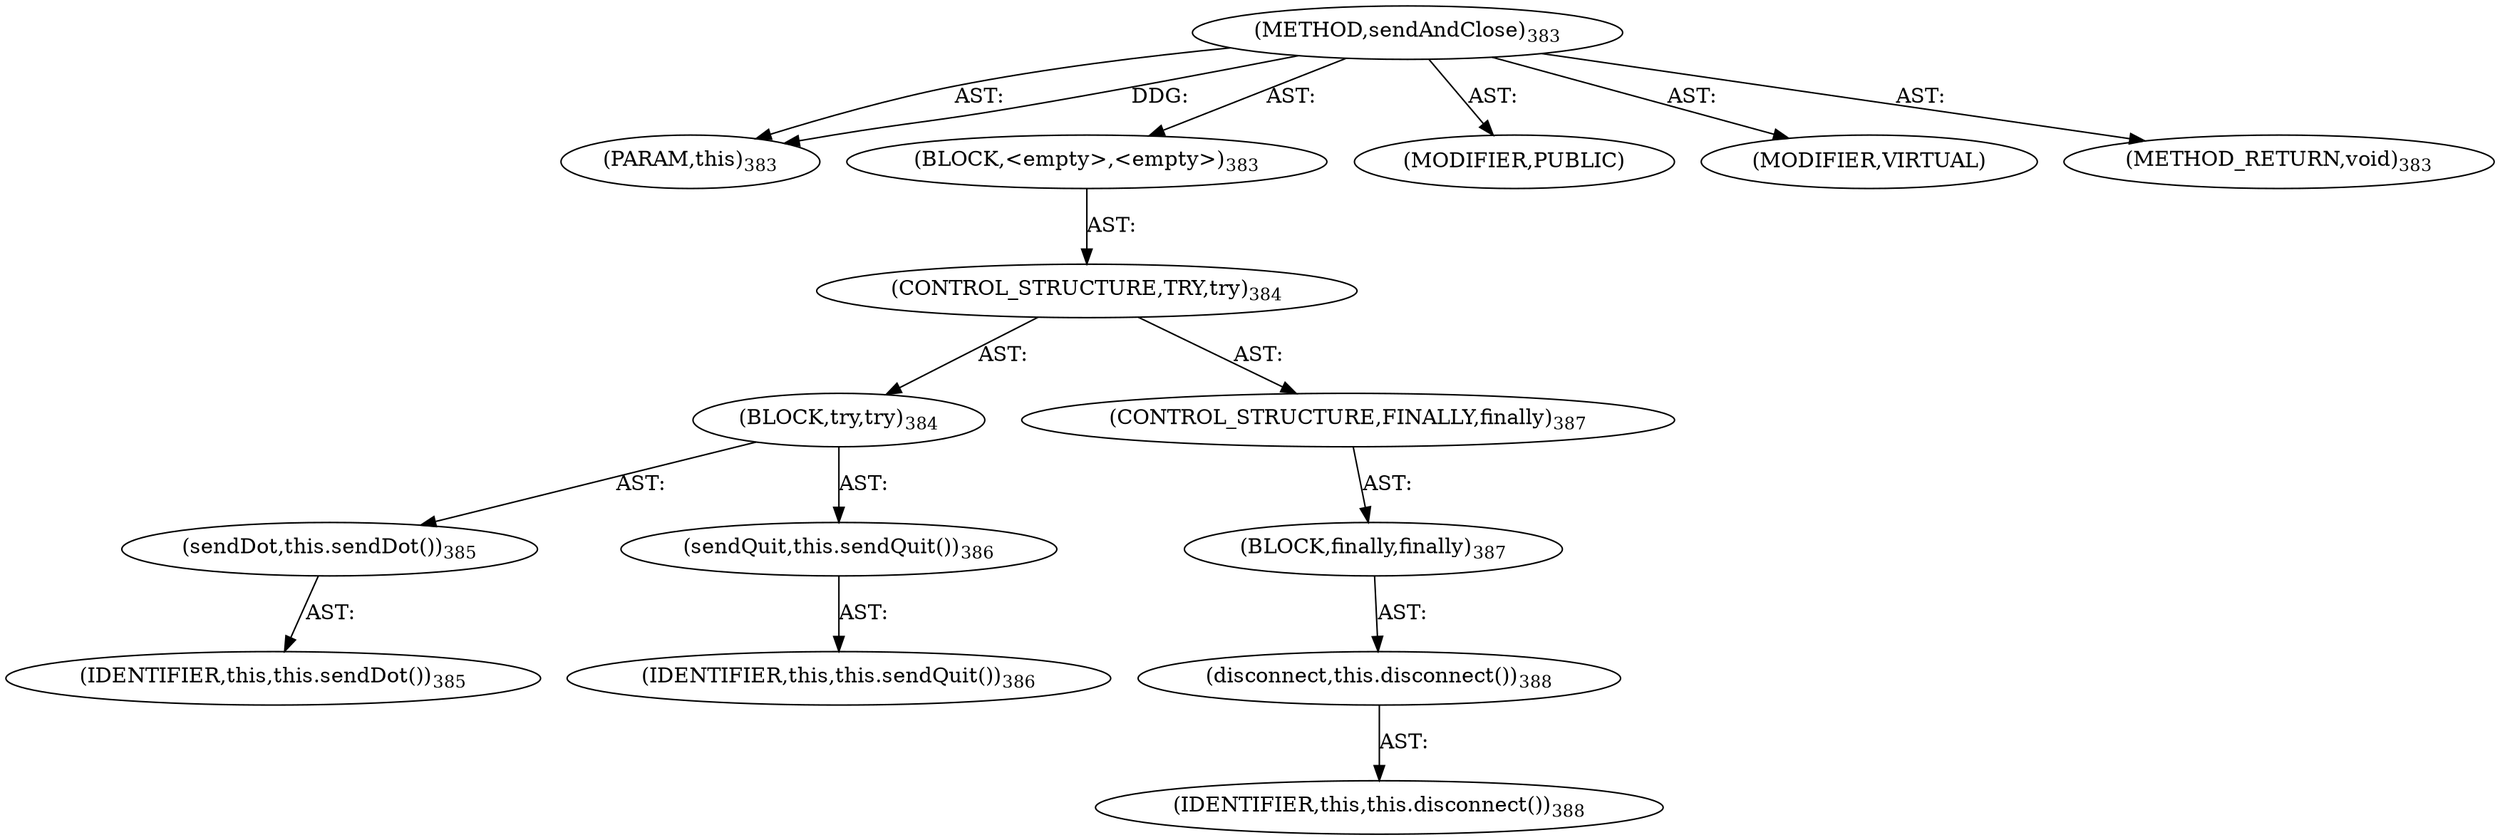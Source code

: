 digraph "sendAndClose" {  
"111669149714" [label = <(METHOD,sendAndClose)<SUB>383</SUB>> ]
"115964117004" [label = <(PARAM,this)<SUB>383</SUB>> ]
"25769803800" [label = <(BLOCK,&lt;empty&gt;,&lt;empty&gt;)<SUB>383</SUB>> ]
"47244640262" [label = <(CONTROL_STRUCTURE,TRY,try)<SUB>384</SUB>> ]
"25769803801" [label = <(BLOCK,try,try)<SUB>384</SUB>> ]
"30064771190" [label = <(sendDot,this.sendDot())<SUB>385</SUB>> ]
"68719476760" [label = <(IDENTIFIER,this,this.sendDot())<SUB>385</SUB>> ]
"30064771191" [label = <(sendQuit,this.sendQuit())<SUB>386</SUB>> ]
"68719476761" [label = <(IDENTIFIER,this,this.sendQuit())<SUB>386</SUB>> ]
"47244640263" [label = <(CONTROL_STRUCTURE,FINALLY,finally)<SUB>387</SUB>> ]
"25769803802" [label = <(BLOCK,finally,finally)<SUB>387</SUB>> ]
"30064771192" [label = <(disconnect,this.disconnect())<SUB>388</SUB>> ]
"68719476762" [label = <(IDENTIFIER,this,this.disconnect())<SUB>388</SUB>> ]
"133143986237" [label = <(MODIFIER,PUBLIC)> ]
"133143986238" [label = <(MODIFIER,VIRTUAL)> ]
"128849018898" [label = <(METHOD_RETURN,void)<SUB>383</SUB>> ]
  "111669149714" -> "115964117004"  [ label = "AST: "] 
  "111669149714" -> "25769803800"  [ label = "AST: "] 
  "111669149714" -> "133143986237"  [ label = "AST: "] 
  "111669149714" -> "133143986238"  [ label = "AST: "] 
  "111669149714" -> "128849018898"  [ label = "AST: "] 
  "25769803800" -> "47244640262"  [ label = "AST: "] 
  "47244640262" -> "25769803801"  [ label = "AST: "] 
  "47244640262" -> "47244640263"  [ label = "AST: "] 
  "25769803801" -> "30064771190"  [ label = "AST: "] 
  "25769803801" -> "30064771191"  [ label = "AST: "] 
  "30064771190" -> "68719476760"  [ label = "AST: "] 
  "30064771191" -> "68719476761"  [ label = "AST: "] 
  "47244640263" -> "25769803802"  [ label = "AST: "] 
  "25769803802" -> "30064771192"  [ label = "AST: "] 
  "30064771192" -> "68719476762"  [ label = "AST: "] 
  "111669149714" -> "115964117004"  [ label = "DDG: "] 
}
